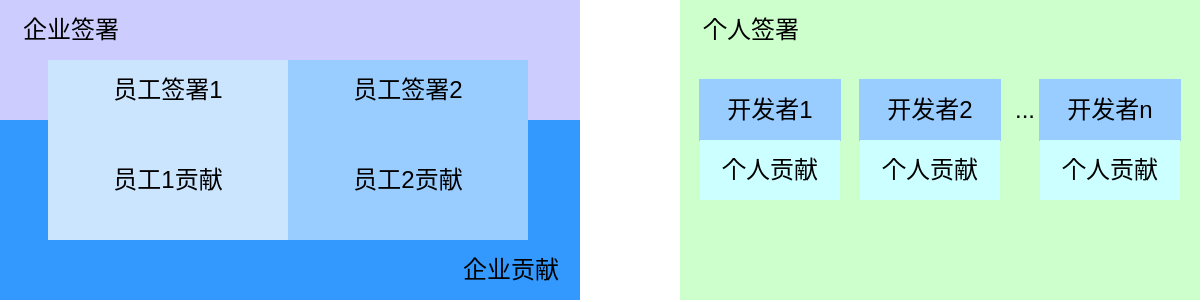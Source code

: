 <mxfile version="20.1.1" type="github">
  <diagram id="Eqw23tpB9ogfi6hsiMwG" name="第 1 页">
    <mxGraphModel dx="1422" dy="748" grid="1" gridSize="10" guides="1" tooltips="1" connect="1" arrows="1" fold="1" page="1" pageScale="1" pageWidth="827" pageHeight="1169" math="0" shadow="0">
      <root>
        <mxCell id="0" />
        <mxCell id="1" parent="0" />
        <mxCell id="BBTJq2_Y_W6RUSLw6YB2-5" value="" style="rounded=0;whiteSpace=wrap;html=1;fillColor=#CCCCFF;strokeColor=none;" vertex="1" parent="1">
          <mxGeometry x="90" y="100" width="290" height="60" as="geometry" />
        </mxCell>
        <mxCell id="BBTJq2_Y_W6RUSLw6YB2-13" value="" style="rounded=0;whiteSpace=wrap;html=1;fillColor=#3399FF;strokeColor=none;" vertex="1" parent="1">
          <mxGeometry x="90" y="160" width="290" height="90" as="geometry" />
        </mxCell>
        <mxCell id="BBTJq2_Y_W6RUSLw6YB2-10" value="" style="rounded=0;whiteSpace=wrap;html=1;strokeColor=none;fillColor=#CCFFCC;" vertex="1" parent="1">
          <mxGeometry x="430" y="100" width="260" height="150" as="geometry" />
        </mxCell>
        <mxCell id="BBTJq2_Y_W6RUSLw6YB2-11" value="" style="group" vertex="1" connectable="0" parent="1">
          <mxGeometry x="114" y="130" width="240" height="90" as="geometry" />
        </mxCell>
        <mxCell id="BBTJq2_Y_W6RUSLw6YB2-4" value="员工签署1" style="rounded=0;whiteSpace=wrap;html=1;fillColor=#CCE5FF;strokeColor=none;" vertex="1" parent="BBTJq2_Y_W6RUSLw6YB2-11">
          <mxGeometry width="120" height="30" as="geometry" />
        </mxCell>
        <mxCell id="BBTJq2_Y_W6RUSLw6YB2-6" value="员工签署2" style="rounded=0;whiteSpace=wrap;html=1;fillColor=#99CCFF;strokeColor=none;" vertex="1" parent="BBTJq2_Y_W6RUSLw6YB2-11">
          <mxGeometry x="120" width="120" height="30" as="geometry" />
        </mxCell>
        <mxCell id="BBTJq2_Y_W6RUSLw6YB2-8" value="员工1贡献" style="rounded=0;whiteSpace=wrap;html=1;fillColor=#CCE5FF;strokeColor=none;" vertex="1" parent="BBTJq2_Y_W6RUSLw6YB2-11">
          <mxGeometry y="30" width="120" height="60" as="geometry" />
        </mxCell>
        <mxCell id="BBTJq2_Y_W6RUSLw6YB2-9" value="员工2贡献" style="rounded=0;whiteSpace=wrap;html=1;fillColor=#99CCFF;strokeColor=none;" vertex="1" parent="BBTJq2_Y_W6RUSLw6YB2-11">
          <mxGeometry x="120" y="30" width="120" height="60" as="geometry" />
        </mxCell>
        <mxCell id="BBTJq2_Y_W6RUSLw6YB2-12" value="企业签署" style="text;html=1;align=center;verticalAlign=middle;resizable=0;points=[];autosize=1;strokeColor=none;fillColor=none;" vertex="1" parent="1">
          <mxGeometry x="90" y="100" width="70" height="30" as="geometry" />
        </mxCell>
        <mxCell id="BBTJq2_Y_W6RUSLw6YB2-14" value="企业贡献" style="text;html=1;align=center;verticalAlign=middle;resizable=0;points=[];autosize=1;strokeColor=none;fillColor=none;" vertex="1" parent="1">
          <mxGeometry x="310" y="220" width="70" height="30" as="geometry" />
        </mxCell>
        <mxCell id="BBTJq2_Y_W6RUSLw6YB2-17" value="个人签署" style="text;html=1;align=center;verticalAlign=middle;resizable=0;points=[];autosize=1;strokeColor=none;fillColor=none;" vertex="1" parent="1">
          <mxGeometry x="430" y="100" width="70" height="30" as="geometry" />
        </mxCell>
        <mxCell id="BBTJq2_Y_W6RUSLw6YB2-18" value="开发者1" style="rounded=0;whiteSpace=wrap;html=1;strokeColor=#99CCFF;fillColor=#99CCFF;" vertex="1" parent="1">
          <mxGeometry x="440" y="140" width="70" height="30" as="geometry" />
        </mxCell>
        <mxCell id="BBTJq2_Y_W6RUSLw6YB2-21" value="开发者2" style="rounded=0;whiteSpace=wrap;html=1;strokeColor=#99CCFF;fillColor=#99CCFF;" vertex="1" parent="1">
          <mxGeometry x="520" y="140" width="70" height="30" as="geometry" />
        </mxCell>
        <mxCell id="BBTJq2_Y_W6RUSLw6YB2-22" value="开发者n" style="rounded=0;whiteSpace=wrap;html=1;strokeColor=#99CCFF;fillColor=#99CCFF;" vertex="1" parent="1">
          <mxGeometry x="610" y="140" width="70" height="30" as="geometry" />
        </mxCell>
        <mxCell id="BBTJq2_Y_W6RUSLw6YB2-23" value="..." style="text;html=1;align=center;verticalAlign=middle;resizable=0;points=[];autosize=1;strokeColor=none;fillColor=none;" vertex="1" parent="1">
          <mxGeometry x="587" y="140" width="30" height="30" as="geometry" />
        </mxCell>
        <mxCell id="BBTJq2_Y_W6RUSLw6YB2-24" value="个人贡献" style="rounded=0;whiteSpace=wrap;html=1;strokeColor=none;fillColor=#CCFFFF;" vertex="1" parent="1">
          <mxGeometry x="440" y="170" width="70" height="30" as="geometry" />
        </mxCell>
        <mxCell id="BBTJq2_Y_W6RUSLw6YB2-25" value="个人贡献" style="rounded=0;whiteSpace=wrap;html=1;strokeColor=none;fillColor=#CCFFFF;" vertex="1" parent="1">
          <mxGeometry x="520" y="170" width="70" height="30" as="geometry" />
        </mxCell>
        <mxCell id="BBTJq2_Y_W6RUSLw6YB2-26" value="个人贡献" style="rounded=0;whiteSpace=wrap;html=1;strokeColor=none;fillColor=#CCFFFF;" vertex="1" parent="1">
          <mxGeometry x="610" y="170" width="70" height="30" as="geometry" />
        </mxCell>
      </root>
    </mxGraphModel>
  </diagram>
</mxfile>

